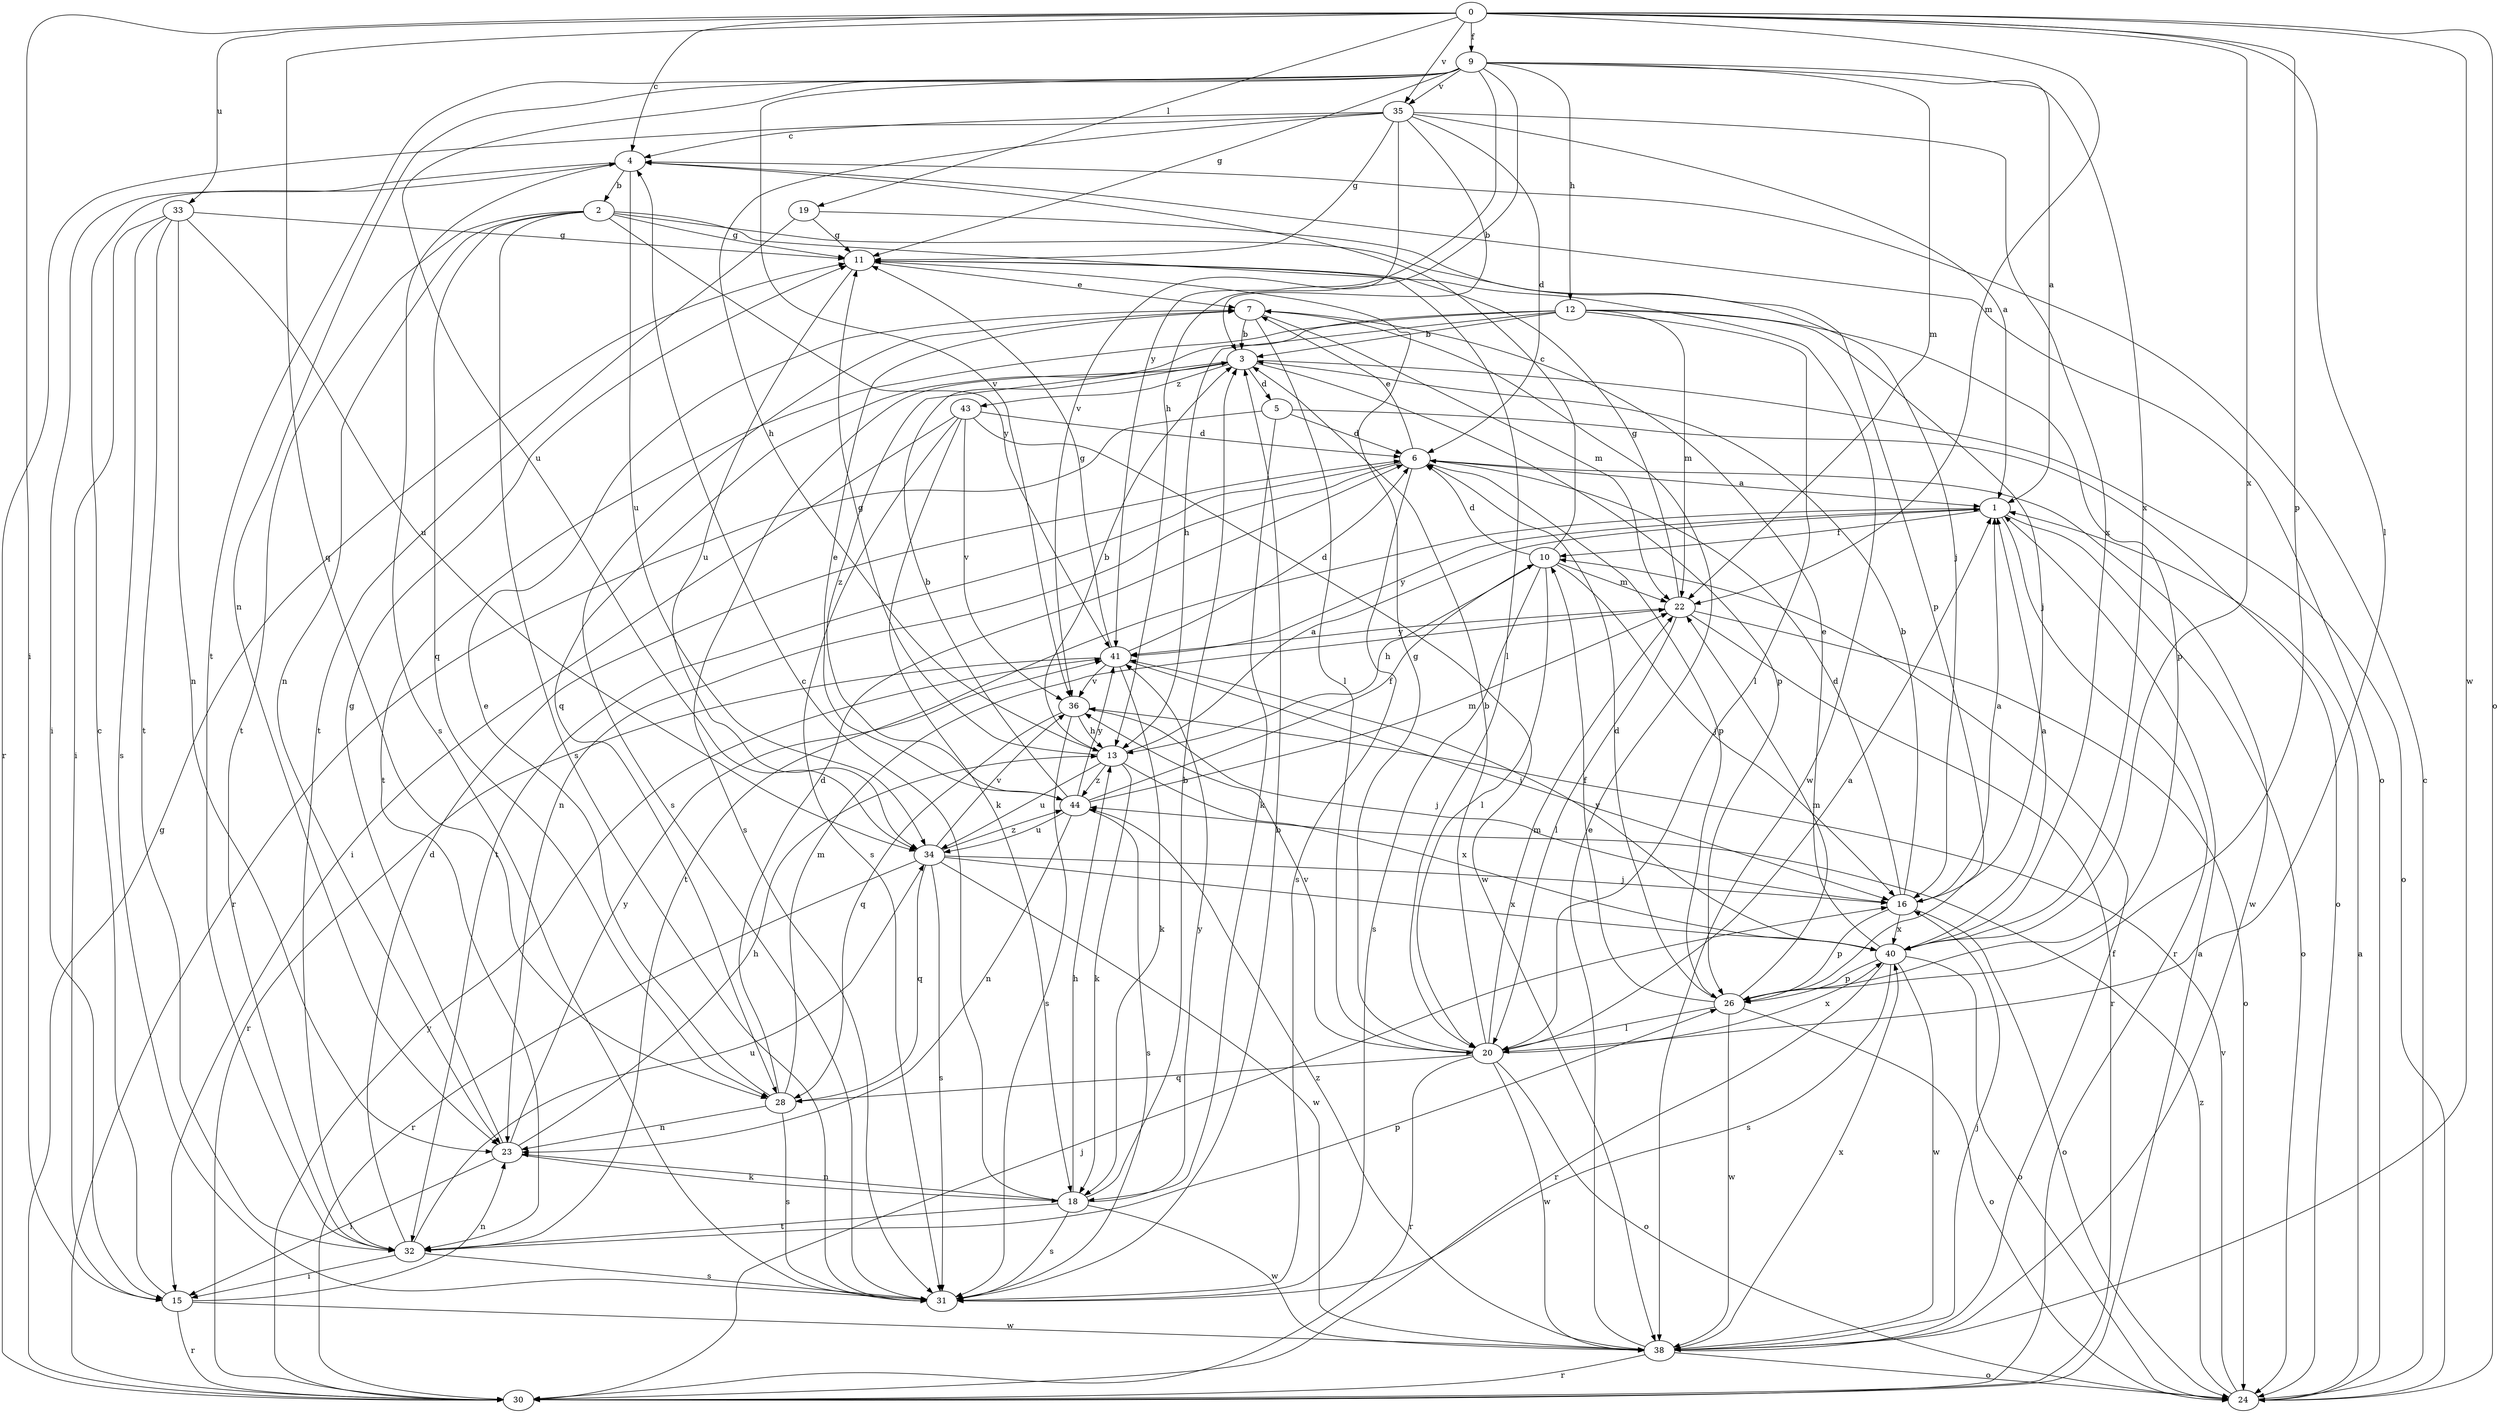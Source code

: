 strict digraph  {
0;
1;
2;
3;
4;
5;
6;
7;
9;
10;
11;
12;
13;
15;
16;
18;
19;
20;
22;
23;
24;
26;
28;
30;
31;
32;
33;
34;
35;
36;
38;
40;
41;
43;
44;
0 -> 4  [label=c];
0 -> 9  [label=f];
0 -> 15  [label=i];
0 -> 19  [label=l];
0 -> 20  [label=l];
0 -> 22  [label=m];
0 -> 24  [label=o];
0 -> 26  [label=p];
0 -> 28  [label=q];
0 -> 33  [label=u];
0 -> 35  [label=v];
0 -> 38  [label=w];
0 -> 40  [label=x];
1 -> 10  [label=f];
1 -> 24  [label=o];
1 -> 30  [label=r];
1 -> 32  [label=t];
1 -> 41  [label=y];
2 -> 11  [label=g];
2 -> 16  [label=j];
2 -> 23  [label=n];
2 -> 28  [label=q];
2 -> 31  [label=s];
2 -> 32  [label=t];
2 -> 38  [label=w];
2 -> 41  [label=y];
3 -> 5  [label=d];
3 -> 24  [label=o];
3 -> 26  [label=p];
3 -> 31  [label=s];
3 -> 43  [label=z];
3 -> 44  [label=z];
4 -> 2  [label=b];
4 -> 15  [label=i];
4 -> 24  [label=o];
4 -> 31  [label=s];
4 -> 34  [label=u];
5 -> 6  [label=d];
5 -> 18  [label=k];
5 -> 24  [label=o];
5 -> 30  [label=r];
6 -> 1  [label=a];
6 -> 7  [label=e];
6 -> 23  [label=n];
6 -> 26  [label=p];
6 -> 31  [label=s];
6 -> 32  [label=t];
6 -> 38  [label=w];
7 -> 3  [label=b];
7 -> 20  [label=l];
7 -> 22  [label=m];
7 -> 31  [label=s];
9 -> 1  [label=a];
9 -> 11  [label=g];
9 -> 12  [label=h];
9 -> 13  [label=h];
9 -> 22  [label=m];
9 -> 23  [label=n];
9 -> 32  [label=t];
9 -> 34  [label=u];
9 -> 35  [label=v];
9 -> 36  [label=v];
9 -> 40  [label=x];
9 -> 41  [label=y];
10 -> 4  [label=c];
10 -> 6  [label=d];
10 -> 13  [label=h];
10 -> 16  [label=j];
10 -> 20  [label=l];
10 -> 22  [label=m];
10 -> 31  [label=s];
11 -> 7  [label=e];
11 -> 20  [label=l];
11 -> 34  [label=u];
12 -> 3  [label=b];
12 -> 13  [label=h];
12 -> 16  [label=j];
12 -> 20  [label=l];
12 -> 22  [label=m];
12 -> 26  [label=p];
12 -> 28  [label=q];
12 -> 32  [label=t];
13 -> 1  [label=a];
13 -> 3  [label=b];
13 -> 11  [label=g];
13 -> 18  [label=k];
13 -> 34  [label=u];
13 -> 40  [label=x];
13 -> 44  [label=z];
15 -> 4  [label=c];
15 -> 23  [label=n];
15 -> 30  [label=r];
15 -> 38  [label=w];
16 -> 1  [label=a];
16 -> 3  [label=b];
16 -> 6  [label=d];
16 -> 24  [label=o];
16 -> 26  [label=p];
16 -> 40  [label=x];
18 -> 3  [label=b];
18 -> 4  [label=c];
18 -> 13  [label=h];
18 -> 23  [label=n];
18 -> 31  [label=s];
18 -> 32  [label=t];
18 -> 38  [label=w];
18 -> 41  [label=y];
19 -> 11  [label=g];
19 -> 26  [label=p];
19 -> 32  [label=t];
20 -> 1  [label=a];
20 -> 3  [label=b];
20 -> 11  [label=g];
20 -> 22  [label=m];
20 -> 24  [label=o];
20 -> 28  [label=q];
20 -> 30  [label=r];
20 -> 36  [label=v];
20 -> 38  [label=w];
20 -> 40  [label=x];
22 -> 11  [label=g];
22 -> 20  [label=l];
22 -> 24  [label=o];
22 -> 30  [label=r];
22 -> 41  [label=y];
23 -> 11  [label=g];
23 -> 13  [label=h];
23 -> 15  [label=i];
23 -> 18  [label=k];
23 -> 41  [label=y];
24 -> 1  [label=a];
24 -> 4  [label=c];
24 -> 36  [label=v];
24 -> 44  [label=z];
26 -> 6  [label=d];
26 -> 10  [label=f];
26 -> 20  [label=l];
26 -> 22  [label=m];
26 -> 24  [label=o];
26 -> 38  [label=w];
28 -> 6  [label=d];
28 -> 7  [label=e];
28 -> 22  [label=m];
28 -> 23  [label=n];
28 -> 31  [label=s];
30 -> 1  [label=a];
30 -> 11  [label=g];
30 -> 16  [label=j];
30 -> 41  [label=y];
31 -> 3  [label=b];
32 -> 6  [label=d];
32 -> 15  [label=i];
32 -> 26  [label=p];
32 -> 31  [label=s];
32 -> 34  [label=u];
33 -> 11  [label=g];
33 -> 15  [label=i];
33 -> 23  [label=n];
33 -> 31  [label=s];
33 -> 32  [label=t];
33 -> 34  [label=u];
34 -> 16  [label=j];
34 -> 28  [label=q];
34 -> 30  [label=r];
34 -> 31  [label=s];
34 -> 36  [label=v];
34 -> 38  [label=w];
34 -> 40  [label=x];
34 -> 44  [label=z];
35 -> 1  [label=a];
35 -> 3  [label=b];
35 -> 4  [label=c];
35 -> 6  [label=d];
35 -> 11  [label=g];
35 -> 13  [label=h];
35 -> 30  [label=r];
35 -> 36  [label=v];
35 -> 40  [label=x];
36 -> 13  [label=h];
36 -> 16  [label=j];
36 -> 28  [label=q];
36 -> 31  [label=s];
38 -> 7  [label=e];
38 -> 10  [label=f];
38 -> 16  [label=j];
38 -> 24  [label=o];
38 -> 30  [label=r];
38 -> 40  [label=x];
38 -> 44  [label=z];
40 -> 1  [label=a];
40 -> 7  [label=e];
40 -> 24  [label=o];
40 -> 26  [label=p];
40 -> 30  [label=r];
40 -> 31  [label=s];
40 -> 38  [label=w];
40 -> 41  [label=y];
41 -> 6  [label=d];
41 -> 11  [label=g];
41 -> 16  [label=j];
41 -> 18  [label=k];
41 -> 30  [label=r];
41 -> 36  [label=v];
43 -> 6  [label=d];
43 -> 15  [label=i];
43 -> 18  [label=k];
43 -> 31  [label=s];
43 -> 36  [label=v];
43 -> 38  [label=w];
44 -> 3  [label=b];
44 -> 7  [label=e];
44 -> 10  [label=f];
44 -> 22  [label=m];
44 -> 23  [label=n];
44 -> 31  [label=s];
44 -> 34  [label=u];
44 -> 41  [label=y];
}
